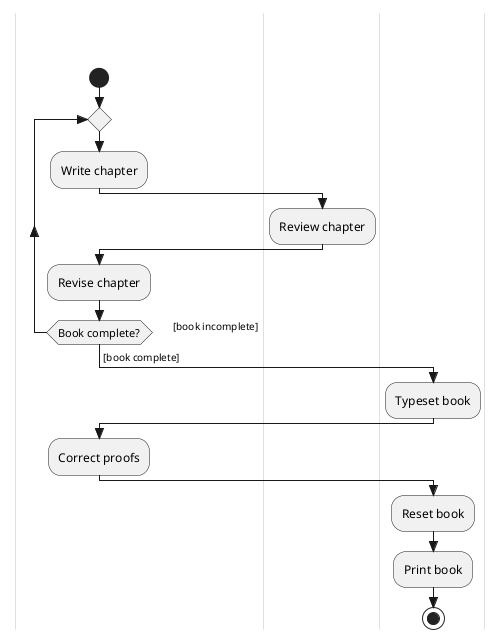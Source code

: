 @startuml producing-book-diagram

skinparam guillemet false
skinparam classAttributeIconSize 0
skinparam linetype ortho
skinparam style strictuml
skinparam classArrowFontSize 10
skinparam classFontStyle bold
skinparam SwimlaneBorderThickness 0


skinparam activity {
  hide empty description
}

|\t|
start
repeat
:Write chapter;
|\n|
:Review chapter;
|\t|
:Revise chapter;
repeat while(Book complete?) is (\t[book incomplete])
->[book complete];
  |\l|
  :Typeset book;
  |\t|
  :Correct proofs;
  |\l|
  :Reset book;
  :Print book;
stop

@enduml
